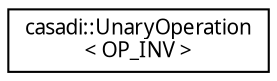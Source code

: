 digraph "Graphical Class Hierarchy"
{
  edge [fontname="FreeSans.ttf",fontsize="10",labelfontname="FreeSans.ttf",labelfontsize="10"];
  node [fontname="FreeSans.ttf",fontsize="10",shape=record];
  rankdir="LR";
  Node1 [label="casadi::UnaryOperation\l\< OP_INV \>",height=0.2,width=0.4,color="black", fillcolor="white", style="filled",URL="$d7/de2/structcasadi_1_1UnaryOperation_3_01OP__INV_01_4.html",tooltip="Elementwise inverse. "];
}
